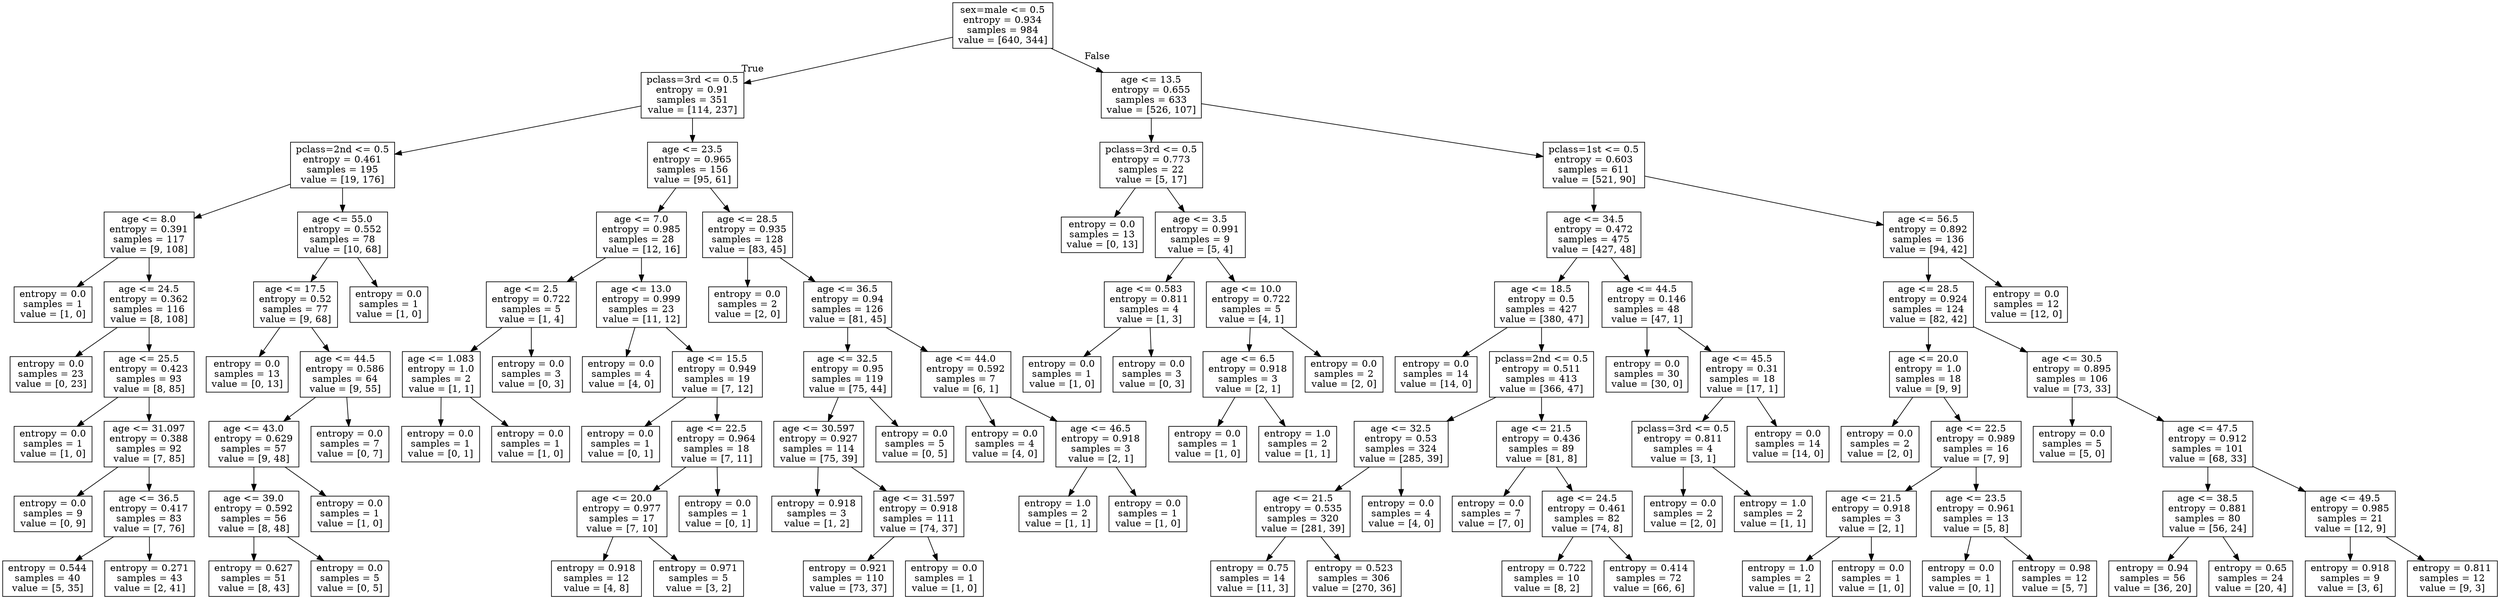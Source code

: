 digraph Tree {
node [shape=box] ;
0 [label="sex=male <= 0.5\nentropy = 0.934\nsamples = 984\nvalue = [640, 344]"] ;
1 [label="pclass=3rd <= 0.5\nentropy = 0.91\nsamples = 351\nvalue = [114, 237]"] ;
0 -> 1 [labeldistance=2.5, labelangle=45, headlabel="True"] ;
2 [label="pclass=2nd <= 0.5\nentropy = 0.461\nsamples = 195\nvalue = [19, 176]"] ;
1 -> 2 ;
3 [label="age <= 8.0\nentropy = 0.391\nsamples = 117\nvalue = [9, 108]"] ;
2 -> 3 ;
4 [label="entropy = 0.0\nsamples = 1\nvalue = [1, 0]"] ;
3 -> 4 ;
5 [label="age <= 24.5\nentropy = 0.362\nsamples = 116\nvalue = [8, 108]"] ;
3 -> 5 ;
6 [label="entropy = 0.0\nsamples = 23\nvalue = [0, 23]"] ;
5 -> 6 ;
7 [label="age <= 25.5\nentropy = 0.423\nsamples = 93\nvalue = [8, 85]"] ;
5 -> 7 ;
8 [label="entropy = 0.0\nsamples = 1\nvalue = [1, 0]"] ;
7 -> 8 ;
9 [label="age <= 31.097\nentropy = 0.388\nsamples = 92\nvalue = [7, 85]"] ;
7 -> 9 ;
10 [label="entropy = 0.0\nsamples = 9\nvalue = [0, 9]"] ;
9 -> 10 ;
11 [label="age <= 36.5\nentropy = 0.417\nsamples = 83\nvalue = [7, 76]"] ;
9 -> 11 ;
12 [label="entropy = 0.544\nsamples = 40\nvalue = [5, 35]"] ;
11 -> 12 ;
13 [label="entropy = 0.271\nsamples = 43\nvalue = [2, 41]"] ;
11 -> 13 ;
14 [label="age <= 55.0\nentropy = 0.552\nsamples = 78\nvalue = [10, 68]"] ;
2 -> 14 ;
15 [label="age <= 17.5\nentropy = 0.52\nsamples = 77\nvalue = [9, 68]"] ;
14 -> 15 ;
16 [label="entropy = 0.0\nsamples = 13\nvalue = [0, 13]"] ;
15 -> 16 ;
17 [label="age <= 44.5\nentropy = 0.586\nsamples = 64\nvalue = [9, 55]"] ;
15 -> 17 ;
18 [label="age <= 43.0\nentropy = 0.629\nsamples = 57\nvalue = [9, 48]"] ;
17 -> 18 ;
19 [label="age <= 39.0\nentropy = 0.592\nsamples = 56\nvalue = [8, 48]"] ;
18 -> 19 ;
20 [label="entropy = 0.627\nsamples = 51\nvalue = [8, 43]"] ;
19 -> 20 ;
21 [label="entropy = 0.0\nsamples = 5\nvalue = [0, 5]"] ;
19 -> 21 ;
22 [label="entropy = 0.0\nsamples = 1\nvalue = [1, 0]"] ;
18 -> 22 ;
23 [label="entropy = 0.0\nsamples = 7\nvalue = [0, 7]"] ;
17 -> 23 ;
24 [label="entropy = 0.0\nsamples = 1\nvalue = [1, 0]"] ;
14 -> 24 ;
25 [label="age <= 23.5\nentropy = 0.965\nsamples = 156\nvalue = [95, 61]"] ;
1 -> 25 ;
26 [label="age <= 7.0\nentropy = 0.985\nsamples = 28\nvalue = [12, 16]"] ;
25 -> 26 ;
27 [label="age <= 2.5\nentropy = 0.722\nsamples = 5\nvalue = [1, 4]"] ;
26 -> 27 ;
28 [label="age <= 1.083\nentropy = 1.0\nsamples = 2\nvalue = [1, 1]"] ;
27 -> 28 ;
29 [label="entropy = 0.0\nsamples = 1\nvalue = [0, 1]"] ;
28 -> 29 ;
30 [label="entropy = 0.0\nsamples = 1\nvalue = [1, 0]"] ;
28 -> 30 ;
31 [label="entropy = 0.0\nsamples = 3\nvalue = [0, 3]"] ;
27 -> 31 ;
32 [label="age <= 13.0\nentropy = 0.999\nsamples = 23\nvalue = [11, 12]"] ;
26 -> 32 ;
33 [label="entropy = 0.0\nsamples = 4\nvalue = [4, 0]"] ;
32 -> 33 ;
34 [label="age <= 15.5\nentropy = 0.949\nsamples = 19\nvalue = [7, 12]"] ;
32 -> 34 ;
35 [label="entropy = 0.0\nsamples = 1\nvalue = [0, 1]"] ;
34 -> 35 ;
36 [label="age <= 22.5\nentropy = 0.964\nsamples = 18\nvalue = [7, 11]"] ;
34 -> 36 ;
37 [label="age <= 20.0\nentropy = 0.977\nsamples = 17\nvalue = [7, 10]"] ;
36 -> 37 ;
38 [label="entropy = 0.918\nsamples = 12\nvalue = [4, 8]"] ;
37 -> 38 ;
39 [label="entropy = 0.971\nsamples = 5\nvalue = [3, 2]"] ;
37 -> 39 ;
40 [label="entropy = 0.0\nsamples = 1\nvalue = [0, 1]"] ;
36 -> 40 ;
41 [label="age <= 28.5\nentropy = 0.935\nsamples = 128\nvalue = [83, 45]"] ;
25 -> 41 ;
42 [label="entropy = 0.0\nsamples = 2\nvalue = [2, 0]"] ;
41 -> 42 ;
43 [label="age <= 36.5\nentropy = 0.94\nsamples = 126\nvalue = [81, 45]"] ;
41 -> 43 ;
44 [label="age <= 32.5\nentropy = 0.95\nsamples = 119\nvalue = [75, 44]"] ;
43 -> 44 ;
45 [label="age <= 30.597\nentropy = 0.927\nsamples = 114\nvalue = [75, 39]"] ;
44 -> 45 ;
46 [label="entropy = 0.918\nsamples = 3\nvalue = [1, 2]"] ;
45 -> 46 ;
47 [label="age <= 31.597\nentropy = 0.918\nsamples = 111\nvalue = [74, 37]"] ;
45 -> 47 ;
48 [label="entropy = 0.921\nsamples = 110\nvalue = [73, 37]"] ;
47 -> 48 ;
49 [label="entropy = 0.0\nsamples = 1\nvalue = [1, 0]"] ;
47 -> 49 ;
50 [label="entropy = 0.0\nsamples = 5\nvalue = [0, 5]"] ;
44 -> 50 ;
51 [label="age <= 44.0\nentropy = 0.592\nsamples = 7\nvalue = [6, 1]"] ;
43 -> 51 ;
52 [label="entropy = 0.0\nsamples = 4\nvalue = [4, 0]"] ;
51 -> 52 ;
53 [label="age <= 46.5\nentropy = 0.918\nsamples = 3\nvalue = [2, 1]"] ;
51 -> 53 ;
54 [label="entropy = 1.0\nsamples = 2\nvalue = [1, 1]"] ;
53 -> 54 ;
55 [label="entropy = 0.0\nsamples = 1\nvalue = [1, 0]"] ;
53 -> 55 ;
56 [label="age <= 13.5\nentropy = 0.655\nsamples = 633\nvalue = [526, 107]"] ;
0 -> 56 [labeldistance=2.5, labelangle=-45, headlabel="False"] ;
57 [label="pclass=3rd <= 0.5\nentropy = 0.773\nsamples = 22\nvalue = [5, 17]"] ;
56 -> 57 ;
58 [label="entropy = 0.0\nsamples = 13\nvalue = [0, 13]"] ;
57 -> 58 ;
59 [label="age <= 3.5\nentropy = 0.991\nsamples = 9\nvalue = [5, 4]"] ;
57 -> 59 ;
60 [label="age <= 0.583\nentropy = 0.811\nsamples = 4\nvalue = [1, 3]"] ;
59 -> 60 ;
61 [label="entropy = 0.0\nsamples = 1\nvalue = [1, 0]"] ;
60 -> 61 ;
62 [label="entropy = 0.0\nsamples = 3\nvalue = [0, 3]"] ;
60 -> 62 ;
63 [label="age <= 10.0\nentropy = 0.722\nsamples = 5\nvalue = [4, 1]"] ;
59 -> 63 ;
64 [label="age <= 6.5\nentropy = 0.918\nsamples = 3\nvalue = [2, 1]"] ;
63 -> 64 ;
65 [label="entropy = 0.0\nsamples = 1\nvalue = [1, 0]"] ;
64 -> 65 ;
66 [label="entropy = 1.0\nsamples = 2\nvalue = [1, 1]"] ;
64 -> 66 ;
67 [label="entropy = 0.0\nsamples = 2\nvalue = [2, 0]"] ;
63 -> 67 ;
68 [label="pclass=1st <= 0.5\nentropy = 0.603\nsamples = 611\nvalue = [521, 90]"] ;
56 -> 68 ;
69 [label="age <= 34.5\nentropy = 0.472\nsamples = 475\nvalue = [427, 48]"] ;
68 -> 69 ;
70 [label="age <= 18.5\nentropy = 0.5\nsamples = 427\nvalue = [380, 47]"] ;
69 -> 70 ;
71 [label="entropy = 0.0\nsamples = 14\nvalue = [14, 0]"] ;
70 -> 71 ;
72 [label="pclass=2nd <= 0.5\nentropy = 0.511\nsamples = 413\nvalue = [366, 47]"] ;
70 -> 72 ;
73 [label="age <= 32.5\nentropy = 0.53\nsamples = 324\nvalue = [285, 39]"] ;
72 -> 73 ;
74 [label="age <= 21.5\nentropy = 0.535\nsamples = 320\nvalue = [281, 39]"] ;
73 -> 74 ;
75 [label="entropy = 0.75\nsamples = 14\nvalue = [11, 3]"] ;
74 -> 75 ;
76 [label="entropy = 0.523\nsamples = 306\nvalue = [270, 36]"] ;
74 -> 76 ;
77 [label="entropy = 0.0\nsamples = 4\nvalue = [4, 0]"] ;
73 -> 77 ;
78 [label="age <= 21.5\nentropy = 0.436\nsamples = 89\nvalue = [81, 8]"] ;
72 -> 78 ;
79 [label="entropy = 0.0\nsamples = 7\nvalue = [7, 0]"] ;
78 -> 79 ;
80 [label="age <= 24.5\nentropy = 0.461\nsamples = 82\nvalue = [74, 8]"] ;
78 -> 80 ;
81 [label="entropy = 0.722\nsamples = 10\nvalue = [8, 2]"] ;
80 -> 81 ;
82 [label="entropy = 0.414\nsamples = 72\nvalue = [66, 6]"] ;
80 -> 82 ;
83 [label="age <= 44.5\nentropy = 0.146\nsamples = 48\nvalue = [47, 1]"] ;
69 -> 83 ;
84 [label="entropy = 0.0\nsamples = 30\nvalue = [30, 0]"] ;
83 -> 84 ;
85 [label="age <= 45.5\nentropy = 0.31\nsamples = 18\nvalue = [17, 1]"] ;
83 -> 85 ;
86 [label="pclass=3rd <= 0.5\nentropy = 0.811\nsamples = 4\nvalue = [3, 1]"] ;
85 -> 86 ;
87 [label="entropy = 0.0\nsamples = 2\nvalue = [2, 0]"] ;
86 -> 87 ;
88 [label="entropy = 1.0\nsamples = 2\nvalue = [1, 1]"] ;
86 -> 88 ;
89 [label="entropy = 0.0\nsamples = 14\nvalue = [14, 0]"] ;
85 -> 89 ;
90 [label="age <= 56.5\nentropy = 0.892\nsamples = 136\nvalue = [94, 42]"] ;
68 -> 90 ;
91 [label="age <= 28.5\nentropy = 0.924\nsamples = 124\nvalue = [82, 42]"] ;
90 -> 91 ;
92 [label="age <= 20.0\nentropy = 1.0\nsamples = 18\nvalue = [9, 9]"] ;
91 -> 92 ;
93 [label="entropy = 0.0\nsamples = 2\nvalue = [2, 0]"] ;
92 -> 93 ;
94 [label="age <= 22.5\nentropy = 0.989\nsamples = 16\nvalue = [7, 9]"] ;
92 -> 94 ;
95 [label="age <= 21.5\nentropy = 0.918\nsamples = 3\nvalue = [2, 1]"] ;
94 -> 95 ;
96 [label="entropy = 1.0\nsamples = 2\nvalue = [1, 1]"] ;
95 -> 96 ;
97 [label="entropy = 0.0\nsamples = 1\nvalue = [1, 0]"] ;
95 -> 97 ;
98 [label="age <= 23.5\nentropy = 0.961\nsamples = 13\nvalue = [5, 8]"] ;
94 -> 98 ;
99 [label="entropy = 0.0\nsamples = 1\nvalue = [0, 1]"] ;
98 -> 99 ;
100 [label="entropy = 0.98\nsamples = 12\nvalue = [5, 7]"] ;
98 -> 100 ;
101 [label="age <= 30.5\nentropy = 0.895\nsamples = 106\nvalue = [73, 33]"] ;
91 -> 101 ;
102 [label="entropy = 0.0\nsamples = 5\nvalue = [5, 0]"] ;
101 -> 102 ;
103 [label="age <= 47.5\nentropy = 0.912\nsamples = 101\nvalue = [68, 33]"] ;
101 -> 103 ;
104 [label="age <= 38.5\nentropy = 0.881\nsamples = 80\nvalue = [56, 24]"] ;
103 -> 104 ;
105 [label="entropy = 0.94\nsamples = 56\nvalue = [36, 20]"] ;
104 -> 105 ;
106 [label="entropy = 0.65\nsamples = 24\nvalue = [20, 4]"] ;
104 -> 106 ;
107 [label="age <= 49.5\nentropy = 0.985\nsamples = 21\nvalue = [12, 9]"] ;
103 -> 107 ;
108 [label="entropy = 0.918\nsamples = 9\nvalue = [3, 6]"] ;
107 -> 108 ;
109 [label="entropy = 0.811\nsamples = 12\nvalue = [9, 3]"] ;
107 -> 109 ;
110 [label="entropy = 0.0\nsamples = 12\nvalue = [12, 0]"] ;
90 -> 110 ;
}